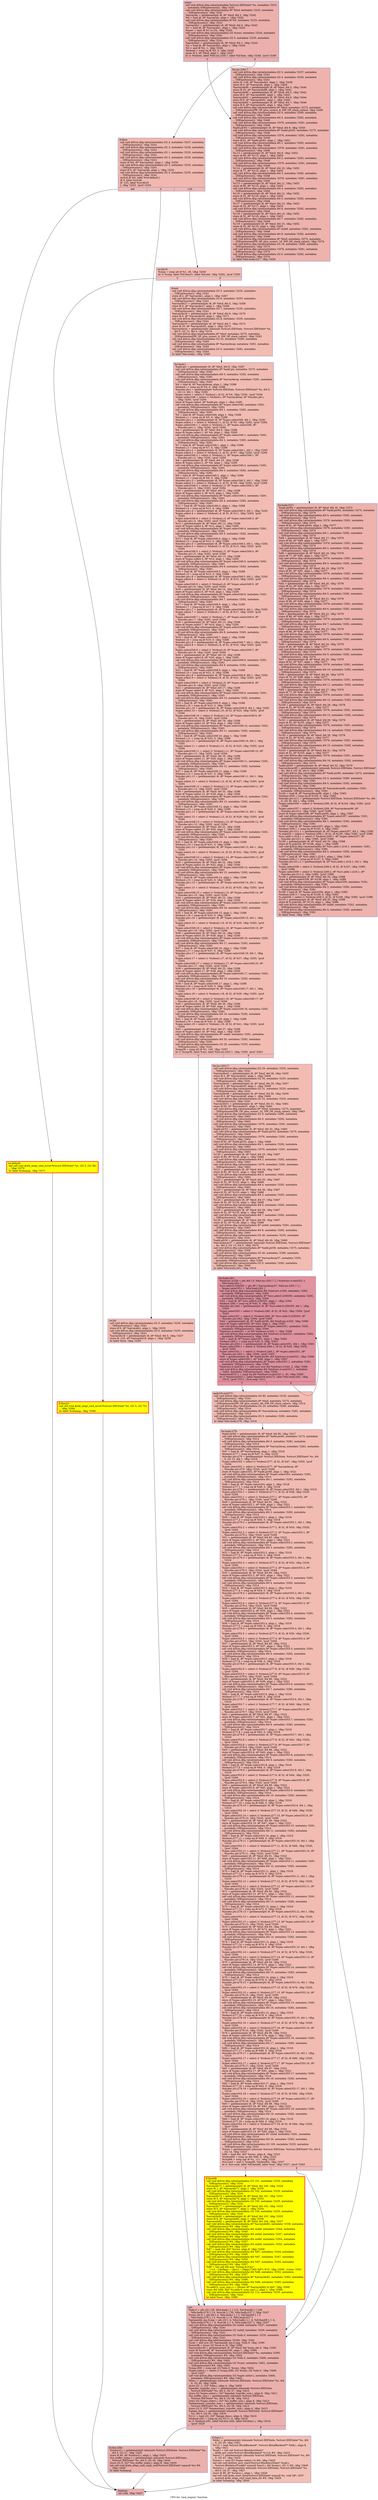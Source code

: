 digraph "CFG for 'cmd_inquiry' function" {
	label="CFG for 'cmd_inquiry' function";

	Node0x5591ecc6d670 [shape=record,color="#3d50c3ff", style=filled, fillcolor="#d24b4070",label="{entry:\l  call void @llvm.dbg.value(metadata %struct.IDEState* %s, metadata !3231,\l... metadata !DIExpression()), !dbg !3241\l  call void @llvm.dbg.value(metadata i8* %buf, metadata !3232, metadata\l... !DIExpression()), !dbg !3241\l  %arrayidx = getelementptr i8, i8* %buf, i64 2, !dbg !3242\l  %0 = load i8, i8* %arrayidx, align 1, !dbg !3242\l  call void @llvm.dbg.value(metadata i8 %0, metadata !3233, metadata\l... !DIExpression()), !dbg !3241\l  %arrayidx1 = getelementptr i8, i8* %buf, i64 4, !dbg !3243\l  %1 = load i8, i8* %arrayidx1, align 1, !dbg !3243\l  %conv = zext i8 %1 to i32, !dbg !3243\l  call void @llvm.dbg.value(metadata i32 %conv, metadata !3234, metadata\l... !DIExpression()), !dbg !3241\l  call void @llvm.dbg.value(metadata i32 0, metadata !3235, metadata\l... !DIExpression()), !dbg !3241\l  %arrayidx2 = getelementptr i8, i8* %buf, i64 1, !dbg !3244\l  %2 = load i8, i8* %arrayidx2, align 1, !dbg !3244\l  %3 = and i8 %2, 1, !dbg !3246\l  %tobool = icmp eq i8 %3, 0, !dbg !3246\l  store i8 5, i8* %buf, align 1, !dbg !3247\l  br i1 %tobool, label %for.inc.i254.7, label %if.then, !dbg !3248, !prof !3249\l|{<s0>T|<s1>F}}"];
	Node0x5591ecc6d670:s0 -> Node0x5591ece47130;
	Node0x5591ecc6d670:s1 -> Node0x5591ecc704a0;
	Node0x5591ecc704a0 [shape=record,color="#3d50c3ff", style=filled, fillcolor="#dc5d4a70",label="{if.then:                                          \l  call void @llvm.dbg.value(metadata i32 4, metadata !3237, metadata\l... !DIExpression()), !dbg !3241\l  call void @llvm.dbg.value(metadata i32 3, metadata !3236, metadata\l... !DIExpression()), !dbg !3241\l  call void @llvm.dbg.value(metadata i32 1, metadata !3235, metadata\l... !DIExpression()), !dbg !3241\l  call void @llvm.dbg.value(metadata i32 2, metadata !3235, metadata\l... !DIExpression()), !dbg !3241\l  store i8 %0, i8* %arrayidx2, align 1, !dbg !3250\l  call void @llvm.dbg.value(metadata i32 3, metadata !3235, metadata\l... !DIExpression()), !dbg !3241\l  store i8 0, i8* %arrayidx, align 1, !dbg !3252\l  call void @llvm.dbg.value(metadata i32 4, metadata !3235, metadata\l... !DIExpression()), !dbg !3241\l  switch i8 %0, label %sw.default [\l    i8 0, label %sw.bb\l    i8 -125, label %sw.bb19\l  ], !dbg !3253, !prof !3254\l|{<s0>def|<s1>0|<s2>-125}}"];
	Node0x5591ecc704a0:s0 -> Node0x5591ecc72290;
	Node0x5591ecc704a0:s1 -> Node0x5591ecc726a0;
	Node0x5591ecc704a0:s2 -> Node0x5591ecc73230;
	Node0x5591ecc726a0 [shape=record,color="#3d50c3ff", style=filled, fillcolor="#e1675170",label="{sw.bb:                                            \l  call void @llvm.dbg.value(metadata i32 5, metadata !3235, metadata\l... !DIExpression()), !dbg !3241\l  store i8 0, i8* %arrayidx1, align 1, !dbg !3255\l  call void @llvm.dbg.value(metadata i32 6, metadata !3235, metadata\l... !DIExpression()), !dbg !3241\l  %arrayidx18 = getelementptr i8, i8* %buf, i64 5, !dbg !3257\l  store i8 -125, i8* %arrayidx18, align 1, !dbg !3258\l  br label %out, !dbg !3259\l}"];
	Node0x5591ecc726a0 -> Node0x5591ecc773b0;
	Node0x5591ecc73230 [shape=record,color="#3d50c3ff", style=filled, fillcolor="#e1675170",label="{sw.bb19:                                          \l  %cmp = icmp ult i8 %1, 28, !dbg !3260\l  br i1 %cmp, label %if.then21, label %if.end, !dbg !3262, !prof !3263\l|{<s0>T|<s1>F}}"];
	Node0x5591ecc73230:s0 -> Node0x5591ecc73340;
	Node0x5591ecc73230:s1 -> Node0x5591ecc733b0;
	Node0x5591ecc73340 [shape=record,penwidth=3.0, style="filled", color="red", fillcolor="yellow",label="{if.then21:                                        \l  tail call void @ide_atapi_cmd_error(%struct.IDEState* %s, i32 5, i32 75),\l... !dbg !3264\l  br label %cleanup, !dbg !3266\l}"];
	Node0x5591ecc73340 -> Node0x5591ecc73cd0;
	Node0x5591ecc733b0 [shape=record,color="#3d50c3ff", style=filled, fillcolor="#e1675170",label="{if.end:                                           \l  call void @llvm.dbg.value(metadata i32 5, metadata !3235, metadata\l... !DIExpression()), !dbg !3241\l  store i8 2, i8* %arrayidx1, align 1, !dbg !3267\l  call void @llvm.dbg.value(metadata i32 6, metadata !3235, metadata\l... !DIExpression()), !dbg !3241\l  %arrayidx27 = getelementptr i8, i8* %buf, i64 5, !dbg !3268\l  store i8 0, i8* %arrayidx27, align 1, !dbg !3269\l  call void @llvm.dbg.value(metadata i32 7, metadata !3235, metadata\l... !DIExpression()), !dbg !3241\l  %arrayidx30 = getelementptr i8, i8* %buf, i64 6, !dbg !3270\l  store i8 0, i8* %arrayidx30, align 1, !dbg !3271\l  call void @llvm.dbg.value(metadata i32 8, metadata !3235, metadata\l... !DIExpression()), !dbg !3241\l  %arrayidx33 = getelementptr i8, i8* %buf, i64 7, !dbg !3272\l  store i8 20, i8* %arrayidx33, align 1, !dbg !3273\l  %arraydecay = getelementptr inbounds %struct.IDEState, %struct.IDEState* %s,\l... i64 0, i32 12, i64 0, !dbg !3274\l  call void @llvm.dbg.value(metadata i8* %buf, metadata !3275, metadata\l... !DIExpression(DW_OP_plus_uconst, 8, DW_OP_stack_value)), !dbg !3283\l  call void @llvm.dbg.value(metadata i32 20, metadata !3280, metadata\l... !DIExpression()), !dbg !3283\l  call void @llvm.dbg.value(metadata i8* %arraydecay, metadata !3281, metadata\l... !DIExpression()), !dbg !3283\l  call void @llvm.dbg.value(metadata i32 0, metadata !3282, metadata\l... !DIExpression()), !dbg !3283\l  br label %for.body.i, !dbg !3285\l}"];
	Node0x5591ecc733b0 -> Node0x5591ecc1e820;
	Node0x5591ecc1e820 [shape=record,color="#3d50c3ff", style=filled, fillcolor="#e1675170",label="{for.body.i:                                       \l  %add.ptr = getelementptr i8, i8* %buf, i64 8, !dbg !3287\l  call void @llvm.dbg.value(metadata i8* %add.ptr, metadata !3275, metadata\l... !DIExpression()), !dbg !3283\l  call void @llvm.dbg.value(metadata i64 0, metadata !3282, metadata\l... !DIExpression()), !dbg !3283\l  call void @llvm.dbg.value(metadata i8* %arraydecay, metadata !3281, metadata\l... !DIExpression()), !dbg !3283\l  %4 = load i8, i8* %arraydecay, align 1, !dbg !3288\l  %tobool.i = icmp eq i8 %4, 0, !dbg !3288\l  %incdec.ptr.i = getelementptr %struct.IDEState, %struct.IDEState* %s, i64 0,\l... i32 12, i64 1, !dbg !3292\l  %spec.select = select i1 %tobool.i, i8 32, i8 %4, !dbg !3293, !prof !3294\l  %spec.select349 = select i1 %tobool.i, i8* %arraydecay, i8* %incdec.ptr.i,\l... !dbg !3293, !prof !3294\l  store i8 %spec.select, i8* %add.ptr, align 1, !dbg !3295\l  call void @llvm.dbg.value(metadata i8* %spec.select349, metadata !3281,\l... metadata !DIExpression()), !dbg !3283\l  call void @llvm.dbg.value(metadata i64 1, metadata !3282, metadata\l... !DIExpression()), !dbg !3283\l  %5 = load i8, i8* %spec.select349, align 1, !dbg !3288\l  %tobool.i.1 = icmp eq i8 %5, 0, !dbg !3288\l  %incdec.ptr.i.1 = getelementptr i8, i8* %spec.select349, i64 1, !dbg !3292\l  %spec.select.1 = select i1 %tobool.i.1, i8 32, i8 %5, !dbg !3293, !prof !3294\l  %spec.select349.1 = select i1 %tobool.i.1, i8* %spec.select349, i8*\l... %incdec.ptr.i.1, !dbg !3293, !prof !3294\l  %6 = getelementptr i8, i8* %buf, i64 9, !dbg !3296\l  store i8 %spec.select.1, i8* %6, align 1, !dbg !3295\l  call void @llvm.dbg.value(metadata i8* %spec.select349.1, metadata !3281,\l... metadata !DIExpression()), !dbg !3283\l  call void @llvm.dbg.value(metadata i64 2, metadata !3282, metadata\l... !DIExpression()), !dbg !3283\l  %7 = load i8, i8* %spec.select349.1, align 1, !dbg !3288\l  %tobool.i.2 = icmp eq i8 %7, 0, !dbg !3288\l  %incdec.ptr.i.2 = getelementptr i8, i8* %spec.select349.1, i64 1, !dbg !3292\l  %spec.select.2 = select i1 %tobool.i.2, i8 32, i8 %7, !dbg !3293, !prof !3294\l  %spec.select349.2 = select i1 %tobool.i.2, i8* %spec.select349.1, i8*\l... %incdec.ptr.i.2, !dbg !3293, !prof !3294\l  %8 = getelementptr i8, i8* %buf, i64 10, !dbg !3296\l  store i8 %spec.select.2, i8* %8, align 1, !dbg !3295\l  call void @llvm.dbg.value(metadata i8* %spec.select349.2, metadata !3281,\l... metadata !DIExpression()), !dbg !3283\l  call void @llvm.dbg.value(metadata i64 3, metadata !3282, metadata\l... !DIExpression()), !dbg !3283\l  %9 = load i8, i8* %spec.select349.2, align 1, !dbg !3288\l  %tobool.i.3 = icmp eq i8 %9, 0, !dbg !3288\l  %incdec.ptr.i.3 = getelementptr i8, i8* %spec.select349.2, i64 1, !dbg !3292\l  %spec.select.3 = select i1 %tobool.i.3, i8 32, i8 %9, !dbg !3293, !prof !3294\l  %spec.select349.3 = select i1 %tobool.i.3, i8* %spec.select349.2, i8*\l... %incdec.ptr.i.3, !dbg !3293, !prof !3294\l  %10 = getelementptr i8, i8* %buf, i64 11, !dbg !3296\l  store i8 %spec.select.3, i8* %10, align 1, !dbg !3295\l  call void @llvm.dbg.value(metadata i8* %spec.select349.3, metadata !3281,\l... metadata !DIExpression()), !dbg !3283\l  call void @llvm.dbg.value(metadata i64 4, metadata !3282, metadata\l... !DIExpression()), !dbg !3283\l  %11 = load i8, i8* %spec.select349.3, align 1, !dbg !3288\l  %tobool.i.4 = icmp eq i8 %11, 0, !dbg !3288\l  %incdec.ptr.i.4 = getelementptr i8, i8* %spec.select349.3, i64 1, !dbg !3292\l  %spec.select.4 = select i1 %tobool.i.4, i8 32, i8 %11, !dbg !3293, !prof\l... !3294\l  %spec.select349.4 = select i1 %tobool.i.4, i8* %spec.select349.3, i8*\l... %incdec.ptr.i.4, !dbg !3293, !prof !3294\l  %12 = getelementptr i8, i8* %buf, i64 12, !dbg !3296\l  store i8 %spec.select.4, i8* %12, align 1, !dbg !3295\l  call void @llvm.dbg.value(metadata i8* %spec.select349.4, metadata !3281,\l... metadata !DIExpression()), !dbg !3283\l  call void @llvm.dbg.value(metadata i64 5, metadata !3282, metadata\l... !DIExpression()), !dbg !3283\l  %13 = load i8, i8* %spec.select349.4, align 1, !dbg !3288\l  %tobool.i.5 = icmp eq i8 %13, 0, !dbg !3288\l  %incdec.ptr.i.5 = getelementptr i8, i8* %spec.select349.4, i64 1, !dbg !3292\l  %spec.select.5 = select i1 %tobool.i.5, i8 32, i8 %13, !dbg !3293, !prof\l... !3294\l  %spec.select349.5 = select i1 %tobool.i.5, i8* %spec.select349.4, i8*\l... %incdec.ptr.i.5, !dbg !3293, !prof !3294\l  %14 = getelementptr i8, i8* %buf, i64 13, !dbg !3296\l  store i8 %spec.select.5, i8* %14, align 1, !dbg !3295\l  call void @llvm.dbg.value(metadata i8* %spec.select349.5, metadata !3281,\l... metadata !DIExpression()), !dbg !3283\l  call void @llvm.dbg.value(metadata i64 6, metadata !3282, metadata\l... !DIExpression()), !dbg !3283\l  %15 = load i8, i8* %spec.select349.5, align 1, !dbg !3288\l  %tobool.i.6 = icmp eq i8 %15, 0, !dbg !3288\l  %incdec.ptr.i.6 = getelementptr i8, i8* %spec.select349.5, i64 1, !dbg !3292\l  %spec.select.6 = select i1 %tobool.i.6, i8 32, i8 %15, !dbg !3293, !prof\l... !3294\l  %spec.select349.6 = select i1 %tobool.i.6, i8* %spec.select349.5, i8*\l... %incdec.ptr.i.6, !dbg !3293, !prof !3294\l  %16 = getelementptr i8, i8* %buf, i64 14, !dbg !3296\l  store i8 %spec.select.6, i8* %16, align 1, !dbg !3295\l  call void @llvm.dbg.value(metadata i8* %spec.select349.6, metadata !3281,\l... metadata !DIExpression()), !dbg !3283\l  call void @llvm.dbg.value(metadata i64 7, metadata !3282, metadata\l... !DIExpression()), !dbg !3283\l  %17 = load i8, i8* %spec.select349.6, align 1, !dbg !3288\l  %tobool.i.7 = icmp eq i8 %17, 0, !dbg !3288\l  %incdec.ptr.i.7 = getelementptr i8, i8* %spec.select349.6, i64 1, !dbg !3292\l  %spec.select.7 = select i1 %tobool.i.7, i8 32, i8 %17, !dbg !3293, !prof\l... !3294\l  %spec.select349.7 = select i1 %tobool.i.7, i8* %spec.select349.6, i8*\l... %incdec.ptr.i.7, !dbg !3293, !prof !3294\l  %18 = getelementptr i8, i8* %buf, i64 15, !dbg !3296\l  store i8 %spec.select.7, i8* %18, align 1, !dbg !3295\l  call void @llvm.dbg.value(metadata i8* %spec.select349.7, metadata !3281,\l... metadata !DIExpression()), !dbg !3283\l  call void @llvm.dbg.value(metadata i64 8, metadata !3282, metadata\l... !DIExpression()), !dbg !3283\l  %19 = load i8, i8* %spec.select349.7, align 1, !dbg !3288\l  %tobool.i.8 = icmp eq i8 %19, 0, !dbg !3288\l  %incdec.ptr.i.8 = getelementptr i8, i8* %spec.select349.7, i64 1, !dbg !3292\l  %spec.select.8 = select i1 %tobool.i.8, i8 32, i8 %19, !dbg !3293, !prof\l... !3294\l  %spec.select349.8 = select i1 %tobool.i.8, i8* %spec.select349.7, i8*\l... %incdec.ptr.i.8, !dbg !3293, !prof !3294\l  %20 = getelementptr i8, i8* %buf, i64 16, !dbg !3296\l  store i8 %spec.select.8, i8* %20, align 1, !dbg !3295\l  call void @llvm.dbg.value(metadata i8* %spec.select349.8, metadata !3281,\l... metadata !DIExpression()), !dbg !3283\l  call void @llvm.dbg.value(metadata i64 9, metadata !3282, metadata\l... !DIExpression()), !dbg !3283\l  %21 = load i8, i8* %spec.select349.8, align 1, !dbg !3288\l  %tobool.i.9 = icmp eq i8 %21, 0, !dbg !3288\l  %incdec.ptr.i.9 = getelementptr i8, i8* %spec.select349.8, i64 1, !dbg !3292\l  %spec.select.9 = select i1 %tobool.i.9, i8 32, i8 %21, !dbg !3293, !prof\l... !3294\l  %spec.select349.9 = select i1 %tobool.i.9, i8* %spec.select349.8, i8*\l... %incdec.ptr.i.9, !dbg !3293, !prof !3294\l  %22 = getelementptr i8, i8* %buf, i64 17, !dbg !3296\l  store i8 %spec.select.9, i8* %22, align 1, !dbg !3295\l  call void @llvm.dbg.value(metadata i8* %spec.select349.9, metadata !3281,\l... metadata !DIExpression()), !dbg !3283\l  call void @llvm.dbg.value(metadata i64 10, metadata !3282, metadata\l... !DIExpression()), !dbg !3283\l  %23 = load i8, i8* %spec.select349.9, align 1, !dbg !3288\l  %tobool.i.10 = icmp eq i8 %23, 0, !dbg !3288\l  %incdec.ptr.i.10 = getelementptr i8, i8* %spec.select349.9, i64 1, !dbg !3292\l  %spec.select.10 = select i1 %tobool.i.10, i8 32, i8 %23, !dbg !3293, !prof\l... !3294\l  %spec.select349.10 = select i1 %tobool.i.10, i8* %spec.select349.9, i8*\l... %incdec.ptr.i.10, !dbg !3293, !prof !3294\l  %24 = getelementptr i8, i8* %buf, i64 18, !dbg !3296\l  store i8 %spec.select.10, i8* %24, align 1, !dbg !3295\l  call void @llvm.dbg.value(metadata i8* %spec.select349.10, metadata !3281,\l... metadata !DIExpression()), !dbg !3283\l  call void @llvm.dbg.value(metadata i64 11, metadata !3282, metadata\l... !DIExpression()), !dbg !3283\l  %25 = load i8, i8* %spec.select349.10, align 1, !dbg !3288\l  %tobool.i.11 = icmp eq i8 %25, 0, !dbg !3288\l  %incdec.ptr.i.11 = getelementptr i8, i8* %spec.select349.10, i64 1, !dbg\l... !3292\l  %spec.select.11 = select i1 %tobool.i.11, i8 32, i8 %25, !dbg !3293, !prof\l... !3294\l  %spec.select349.11 = select i1 %tobool.i.11, i8* %spec.select349.10, i8*\l... %incdec.ptr.i.11, !dbg !3293, !prof !3294\l  %26 = getelementptr i8, i8* %buf, i64 19, !dbg !3296\l  store i8 %spec.select.11, i8* %26, align 1, !dbg !3295\l  call void @llvm.dbg.value(metadata i8* %spec.select349.11, metadata !3281,\l... metadata !DIExpression()), !dbg !3283\l  call void @llvm.dbg.value(metadata i64 12, metadata !3282, metadata\l... !DIExpression()), !dbg !3283\l  %27 = load i8, i8* %spec.select349.11, align 1, !dbg !3288\l  %tobool.i.12 = icmp eq i8 %27, 0, !dbg !3288\l  %incdec.ptr.i.12 = getelementptr i8, i8* %spec.select349.11, i64 1, !dbg\l... !3292\l  %spec.select.12 = select i1 %tobool.i.12, i8 32, i8 %27, !dbg !3293, !prof\l... !3294\l  %spec.select349.12 = select i1 %tobool.i.12, i8* %spec.select349.11, i8*\l... %incdec.ptr.i.12, !dbg !3293, !prof !3294\l  %28 = getelementptr i8, i8* %buf, i64 20, !dbg !3296\l  store i8 %spec.select.12, i8* %28, align 1, !dbg !3295\l  call void @llvm.dbg.value(metadata i8* %spec.select349.12, metadata !3281,\l... metadata !DIExpression()), !dbg !3283\l  call void @llvm.dbg.value(metadata i64 13, metadata !3282, metadata\l... !DIExpression()), !dbg !3283\l  %29 = load i8, i8* %spec.select349.12, align 1, !dbg !3288\l  %tobool.i.13 = icmp eq i8 %29, 0, !dbg !3288\l  %incdec.ptr.i.13 = getelementptr i8, i8* %spec.select349.12, i64 1, !dbg\l... !3292\l  %spec.select.13 = select i1 %tobool.i.13, i8 32, i8 %29, !dbg !3293, !prof\l... !3294\l  %spec.select349.13 = select i1 %tobool.i.13, i8* %spec.select349.12, i8*\l... %incdec.ptr.i.13, !dbg !3293, !prof !3294\l  %30 = getelementptr i8, i8* %buf, i64 21, !dbg !3296\l  store i8 %spec.select.13, i8* %30, align 1, !dbg !3295\l  call void @llvm.dbg.value(metadata i8* %spec.select349.13, metadata !3281,\l... metadata !DIExpression()), !dbg !3283\l  call void @llvm.dbg.value(metadata i64 14, metadata !3282, metadata\l... !DIExpression()), !dbg !3283\l  %31 = load i8, i8* %spec.select349.13, align 1, !dbg !3288\l  %tobool.i.14 = icmp eq i8 %31, 0, !dbg !3288\l  %incdec.ptr.i.14 = getelementptr i8, i8* %spec.select349.13, i64 1, !dbg\l... !3292\l  %spec.select.14 = select i1 %tobool.i.14, i8 32, i8 %31, !dbg !3293, !prof\l... !3294\l  %spec.select349.14 = select i1 %tobool.i.14, i8* %spec.select349.13, i8*\l... %incdec.ptr.i.14, !dbg !3293, !prof !3294\l  %32 = getelementptr i8, i8* %buf, i64 22, !dbg !3296\l  store i8 %spec.select.14, i8* %32, align 1, !dbg !3295\l  call void @llvm.dbg.value(metadata i8* %spec.select349.14, metadata !3281,\l... metadata !DIExpression()), !dbg !3283\l  call void @llvm.dbg.value(metadata i64 15, metadata !3282, metadata\l... !DIExpression()), !dbg !3283\l  %33 = load i8, i8* %spec.select349.14, align 1, !dbg !3288\l  %tobool.i.15 = icmp eq i8 %33, 0, !dbg !3288\l  %incdec.ptr.i.15 = getelementptr i8, i8* %spec.select349.14, i64 1, !dbg\l... !3292\l  %spec.select.15 = select i1 %tobool.i.15, i8 32, i8 %33, !dbg !3293, !prof\l... !3294\l  %spec.select349.15 = select i1 %tobool.i.15, i8* %spec.select349.14, i8*\l... %incdec.ptr.i.15, !dbg !3293, !prof !3294\l  %34 = getelementptr i8, i8* %buf, i64 23, !dbg !3296\l  store i8 %spec.select.15, i8* %34, align 1, !dbg !3295\l  call void @llvm.dbg.value(metadata i8* %spec.select349.15, metadata !3281,\l... metadata !DIExpression()), !dbg !3283\l  call void @llvm.dbg.value(metadata i64 16, metadata !3282, metadata\l... !DIExpression()), !dbg !3283\l  %35 = load i8, i8* %spec.select349.15, align 1, !dbg !3288\l  %tobool.i.16 = icmp eq i8 %35, 0, !dbg !3288\l  %incdec.ptr.i.16 = getelementptr i8, i8* %spec.select349.15, i64 1, !dbg\l... !3292\l  %spec.select.16 = select i1 %tobool.i.16, i8 32, i8 %35, !dbg !3293, !prof\l... !3294\l  %spec.select349.16 = select i1 %tobool.i.16, i8* %spec.select349.15, i8*\l... %incdec.ptr.i.16, !dbg !3293, !prof !3294\l  %36 = getelementptr i8, i8* %buf, i64 24, !dbg !3296\l  store i8 %spec.select.16, i8* %36, align 1, !dbg !3295\l  call void @llvm.dbg.value(metadata i8* %spec.select349.16, metadata !3281,\l... metadata !DIExpression()), !dbg !3283\l  call void @llvm.dbg.value(metadata i64 17, metadata !3282, metadata\l... !DIExpression()), !dbg !3283\l  %37 = load i8, i8* %spec.select349.16, align 1, !dbg !3288\l  %tobool.i.17 = icmp eq i8 %37, 0, !dbg !3288\l  %incdec.ptr.i.17 = getelementptr i8, i8* %spec.select349.16, i64 1, !dbg\l... !3292\l  %spec.select.17 = select i1 %tobool.i.17, i8 32, i8 %37, !dbg !3293, !prof\l... !3294\l  %spec.select349.17 = select i1 %tobool.i.17, i8* %spec.select349.16, i8*\l... %incdec.ptr.i.17, !dbg !3293, !prof !3294\l  %38 = getelementptr i8, i8* %buf, i64 25, !dbg !3296\l  store i8 %spec.select.17, i8* %38, align 1, !dbg !3295\l  call void @llvm.dbg.value(metadata i8* %spec.select349.17, metadata !3281,\l... metadata !DIExpression()), !dbg !3283\l  call void @llvm.dbg.value(metadata i64 18, metadata !3282, metadata\l... !DIExpression()), !dbg !3283\l  %39 = load i8, i8* %spec.select349.17, align 1, !dbg !3288\l  %tobool.i.18 = icmp eq i8 %39, 0, !dbg !3288\l  %incdec.ptr.i.18 = getelementptr i8, i8* %spec.select349.17, i64 1, !dbg\l... !3292\l  %spec.select.18 = select i1 %tobool.i.18, i8 32, i8 %39, !dbg !3293, !prof\l... !3294\l  %spec.select349.18 = select i1 %tobool.i.18, i8* %spec.select349.17, i8*\l... %incdec.ptr.i.18, !dbg !3293, !prof !3294\l  %40 = getelementptr i8, i8* %buf, i64 26, !dbg !3296\l  store i8 %spec.select.18, i8* %40, align 1, !dbg !3295\l  call void @llvm.dbg.value(metadata i8* %spec.select349.18, metadata !3281,\l... metadata !DIExpression()), !dbg !3283\l  call void @llvm.dbg.value(metadata i64 19, metadata !3282, metadata\l... !DIExpression()), !dbg !3283\l  %41 = load i8, i8* %spec.select349.18, align 1, !dbg !3288\l  %tobool.i.19 = icmp eq i8 %41, 0, !dbg !3288\l  %spec.select.19 = select i1 %tobool.i.19, i8 32, i8 %41, !dbg !3293, !prof\l... !3294\l  %42 = getelementptr i8, i8* %buf, i64 27, !dbg !3296\l  store i8 %spec.select.19, i8* %42, align 1, !dbg !3295\l  call void @llvm.dbg.value(metadata i8* undef, metadata !3281, metadata\l... !DIExpression()), !dbg !3283\l  call void @llvm.dbg.value(metadata i64 20, metadata !3282, metadata\l... !DIExpression()), !dbg !3283\l  call void @llvm.dbg.value(metadata i32 28, metadata !3235, metadata\l... !DIExpression()), !dbg !3241\l  %cmp36 = icmp ult i8 %1, 100, !dbg !3297\l  br i1 %cmp36, label %out, label %for.inc.i203.7, !dbg !3299, !prof !3263\l|{<s0>T|<s1>F}}"];
	Node0x5591ecc1e820:s0 -> Node0x5591ecc773b0;
	Node0x5591ecc1e820:s1 -> Node0x5591ece99700;
	Node0x5591ecbfba40 [shape=record,color="#b70d28ff", style=filled, fillcolor="#b70d2870",label="{for.body.i261:                                    \l  %indvars.iv320 = phi i64 [ 0, %for.inc.i203.7 ], [ %indvars.iv.next321.1,\l... %for.body.i261 ]\l  %src.addr.0.i256305 = phi i8* [ %arraydecay57, %for.inc.i203.7 ], [\l... %spec.select351.1, %for.body.i261 ]\l  call void @llvm.dbg.value(metadata i64 %indvars.iv320, metadata !3282,\l... metadata !DIExpression()), !dbg !3300\l  call void @llvm.dbg.value(metadata i8* %src.addr.0.i256305, metadata !3281,\l... metadata !DIExpression()), !dbg !3300\l  %43 = load i8, i8* %src.addr.0.i256305, align 1, !dbg !3302\l  %tobool.i260 = icmp eq i8 %43, 0, !dbg !3302\l  %incdec.ptr.i262 = getelementptr i8, i8* %src.addr.0.i256305, i64 1, !dbg\l... !3303\l  %spec.select350 = select i1 %tobool.i260, i8 32, i8 %43, !dbg !3304, !prof\l... !3305\l  %spec.select351 = select i1 %tobool.i260, i8* %src.addr.0.i256305, i8*\l... %incdec.ptr.i262, !dbg !3304, !prof !3305\l  %44 = getelementptr i8, i8* %add.ptr56, i64 %indvars.iv320, !dbg !3306\l  store i8 %spec.select350, i8* %44, align 1, !dbg !3307\l  call void @llvm.dbg.value(metadata i8* %spec.select351, metadata !3281,\l... metadata !DIExpression()), !dbg !3300\l  %indvars.iv.next321 = or i64 %indvars.iv320, 1, !dbg !3308\l  call void @llvm.dbg.value(metadata i64 %indvars.iv.next321, metadata !3282,\l... metadata !DIExpression()), !dbg !3300\l  %45 = load i8, i8* %spec.select351, align 1, !dbg !3302\l  %tobool.i260.1 = icmp eq i8 %45, 0, !dbg !3302\l  %incdec.ptr.i262.1 = getelementptr i8, i8* %spec.select351, i64 1, !dbg !3303\l  %spec.select350.1 = select i1 %tobool.i260.1, i8 32, i8 %45, !dbg !3304,\l... !prof !3305\l  %spec.select351.1 = select i1 %tobool.i260.1, i8* %spec.select351, i8*\l... %incdec.ptr.i262.1, !dbg !3304, !prof !3305\l  %46 = getelementptr i8, i8* %add.ptr56, i64 %indvars.iv.next321, !dbg !3306\l  store i8 %spec.select350.1, i8* %46, align 1, !dbg !3307\l  call void @llvm.dbg.value(metadata i8* %spec.select351.1, metadata !3281,\l... metadata !DIExpression()), !dbg !3300\l  %indvars.iv.next321.1 = add nuw nsw i64 %indvars.iv320, 2, !dbg !3308\l  call void @llvm.dbg.value(metadata i64 %indvars.iv.next321.1, metadata\l... !3282, metadata !DIExpression()), !dbg !3300\l  %exitcond322.1 = icmp eq i64 %indvars.iv.next321.1, 40, !dbg !3309\l  br i1 %exitcond322.1, label %padstr8.exit272, label %for.body.i261, !dbg\l... !3310, !prof !3311, !llvm.loop !3312\l|{<s0>T|<s1>F}}"];
	Node0x5591ecbfba40:s0 -> Node0x5591ecc5db30;
	Node0x5591ecbfba40:s1 -> Node0x5591ecbfba40;
	Node0x5591ecc5db30 [shape=record,color="#3d50c3ff", style=filled, fillcolor="#e1675170",label="{padstr8.exit272:                                  \l  call void @llvm.dbg.value(metadata i32 80, metadata !3235, metadata\l... !DIExpression()), !dbg !3241\l  call void @llvm.dbg.value(metadata i8* %buf, metadata !3275, metadata\l... !DIExpression(DW_OP_plus_uconst, 80, DW_OP_stack_value)), !dbg !3314\l  call void @llvm.dbg.value(metadata i32 20, metadata !3280, metadata\l... !DIExpression()), !dbg !3314\l  call void @llvm.dbg.value(metadata i8* %arraydecay, metadata !3281, metadata\l... !DIExpression()), !dbg !3314\l  call void @llvm.dbg.value(metadata i32 0, metadata !3282, metadata\l... !DIExpression()), !dbg !3314\l  br label %for.body.i278, !dbg !3316\l}"];
	Node0x5591ecc5db30 -> Node0x5591ecc04ed0;
	Node0x5591ecc04ed0 [shape=record,color="#3d50c3ff", style=filled, fillcolor="#e1675170",label="{for.body.i278:                                    \l  %add.ptr60 = getelementptr i8, i8* %buf, i64 80, !dbg !3317\l  call void @llvm.dbg.value(metadata i8* %add.ptr60, metadata !3275, metadata\l... !DIExpression()), !dbg !3314\l  call void @llvm.dbg.value(metadata i64 0, metadata !3282, metadata\l... !DIExpression()), !dbg !3314\l  call void @llvm.dbg.value(metadata i8* %arraydecay, metadata !3281, metadata\l... !DIExpression()), !dbg !3314\l  %47 = load i8, i8* %arraydecay, align 1, !dbg !3318\l  %tobool.i277 = icmp eq i8 %47, 0, !dbg !3318\l  %incdec.ptr.i279 = getelementptr %struct.IDEState, %struct.IDEState* %s, i64\l... 0, i32 12, i64 1, !dbg !3319\l  %spec.select352 = select i1 %tobool.i277, i8 32, i8 %47, !dbg !3320, !prof\l... !3294\l  %spec.select353 = select i1 %tobool.i277, i8* %arraydecay, i8*\l... %incdec.ptr.i279, !dbg !3320, !prof !3294\l  store i8 %spec.select352, i8* %add.ptr60, align 1, !dbg !3321\l  call void @llvm.dbg.value(metadata i8* %spec.select353, metadata !3281,\l... metadata !DIExpression()), !dbg !3314\l  call void @llvm.dbg.value(metadata i64 1, metadata !3282, metadata\l... !DIExpression()), !dbg !3314\l  %48 = load i8, i8* %spec.select353, align 1, !dbg !3318\l  %tobool.i277.1 = icmp eq i8 %48, 0, !dbg !3318\l  %incdec.ptr.i279.1 = getelementptr i8, i8* %spec.select353, i64 1, !dbg !3319\l  %spec.select352.1 = select i1 %tobool.i277.1, i8 32, i8 %48, !dbg !3320,\l... !prof !3294\l  %spec.select353.1 = select i1 %tobool.i277.1, i8* %spec.select353, i8*\l... %incdec.ptr.i279.1, !dbg !3320, !prof !3294\l  %49 = getelementptr i8, i8* %buf, i64 81, !dbg !3322\l  store i8 %spec.select352.1, i8* %49, align 1, !dbg !3321\l  call void @llvm.dbg.value(metadata i8* %spec.select353.1, metadata !3281,\l... metadata !DIExpression()), !dbg !3314\l  call void @llvm.dbg.value(metadata i64 2, metadata !3282, metadata\l... !DIExpression()), !dbg !3314\l  %50 = load i8, i8* %spec.select353.1, align 1, !dbg !3318\l  %tobool.i277.2 = icmp eq i8 %50, 0, !dbg !3318\l  %incdec.ptr.i279.2 = getelementptr i8, i8* %spec.select353.1, i64 1, !dbg\l... !3319\l  %spec.select352.2 = select i1 %tobool.i277.2, i8 32, i8 %50, !dbg !3320,\l... !prof !3294\l  %spec.select353.2 = select i1 %tobool.i277.2, i8* %spec.select353.1, i8*\l... %incdec.ptr.i279.2, !dbg !3320, !prof !3294\l  %51 = getelementptr i8, i8* %buf, i64 82, !dbg !3322\l  store i8 %spec.select352.2, i8* %51, align 1, !dbg !3321\l  call void @llvm.dbg.value(metadata i8* %spec.select353.2, metadata !3281,\l... metadata !DIExpression()), !dbg !3314\l  call void @llvm.dbg.value(metadata i64 3, metadata !3282, metadata\l... !DIExpression()), !dbg !3314\l  %52 = load i8, i8* %spec.select353.2, align 1, !dbg !3318\l  %tobool.i277.3 = icmp eq i8 %52, 0, !dbg !3318\l  %incdec.ptr.i279.3 = getelementptr i8, i8* %spec.select353.2, i64 1, !dbg\l... !3319\l  %spec.select352.3 = select i1 %tobool.i277.3, i8 32, i8 %52, !dbg !3320,\l... !prof !3294\l  %spec.select353.3 = select i1 %tobool.i277.3, i8* %spec.select353.2, i8*\l... %incdec.ptr.i279.3, !dbg !3320, !prof !3294\l  %53 = getelementptr i8, i8* %buf, i64 83, !dbg !3322\l  store i8 %spec.select352.3, i8* %53, align 1, !dbg !3321\l  call void @llvm.dbg.value(metadata i8* %spec.select353.3, metadata !3281,\l... metadata !DIExpression()), !dbg !3314\l  call void @llvm.dbg.value(metadata i64 4, metadata !3282, metadata\l... !DIExpression()), !dbg !3314\l  %54 = load i8, i8* %spec.select353.3, align 1, !dbg !3318\l  %tobool.i277.4 = icmp eq i8 %54, 0, !dbg !3318\l  %incdec.ptr.i279.4 = getelementptr i8, i8* %spec.select353.3, i64 1, !dbg\l... !3319\l  %spec.select352.4 = select i1 %tobool.i277.4, i8 32, i8 %54, !dbg !3320,\l... !prof !3294\l  %spec.select353.4 = select i1 %tobool.i277.4, i8* %spec.select353.3, i8*\l... %incdec.ptr.i279.4, !dbg !3320, !prof !3294\l  %55 = getelementptr i8, i8* %buf, i64 84, !dbg !3322\l  store i8 %spec.select352.4, i8* %55, align 1, !dbg !3321\l  call void @llvm.dbg.value(metadata i8* %spec.select353.4, metadata !3281,\l... metadata !DIExpression()), !dbg !3314\l  call void @llvm.dbg.value(metadata i64 5, metadata !3282, metadata\l... !DIExpression()), !dbg !3314\l  %56 = load i8, i8* %spec.select353.4, align 1, !dbg !3318\l  %tobool.i277.5 = icmp eq i8 %56, 0, !dbg !3318\l  %incdec.ptr.i279.5 = getelementptr i8, i8* %spec.select353.4, i64 1, !dbg\l... !3319\l  %spec.select352.5 = select i1 %tobool.i277.5, i8 32, i8 %56, !dbg !3320,\l... !prof !3294\l  %spec.select353.5 = select i1 %tobool.i277.5, i8* %spec.select353.4, i8*\l... %incdec.ptr.i279.5, !dbg !3320, !prof !3294\l  %57 = getelementptr i8, i8* %buf, i64 85, !dbg !3322\l  store i8 %spec.select352.5, i8* %57, align 1, !dbg !3321\l  call void @llvm.dbg.value(metadata i8* %spec.select353.5, metadata !3281,\l... metadata !DIExpression()), !dbg !3314\l  call void @llvm.dbg.value(metadata i64 6, metadata !3282, metadata\l... !DIExpression()), !dbg !3314\l  %58 = load i8, i8* %spec.select353.5, align 1, !dbg !3318\l  %tobool.i277.6 = icmp eq i8 %58, 0, !dbg !3318\l  %incdec.ptr.i279.6 = getelementptr i8, i8* %spec.select353.5, i64 1, !dbg\l... !3319\l  %spec.select352.6 = select i1 %tobool.i277.6, i8 32, i8 %58, !dbg !3320,\l... !prof !3294\l  %spec.select353.6 = select i1 %tobool.i277.6, i8* %spec.select353.5, i8*\l... %incdec.ptr.i279.6, !dbg !3320, !prof !3294\l  %59 = getelementptr i8, i8* %buf, i64 86, !dbg !3322\l  store i8 %spec.select352.6, i8* %59, align 1, !dbg !3321\l  call void @llvm.dbg.value(metadata i8* %spec.select353.6, metadata !3281,\l... metadata !DIExpression()), !dbg !3314\l  call void @llvm.dbg.value(metadata i64 7, metadata !3282, metadata\l... !DIExpression()), !dbg !3314\l  %60 = load i8, i8* %spec.select353.6, align 1, !dbg !3318\l  %tobool.i277.7 = icmp eq i8 %60, 0, !dbg !3318\l  %incdec.ptr.i279.7 = getelementptr i8, i8* %spec.select353.6, i64 1, !dbg\l... !3319\l  %spec.select352.7 = select i1 %tobool.i277.7, i8 32, i8 %60, !dbg !3320,\l... !prof !3294\l  %spec.select353.7 = select i1 %tobool.i277.7, i8* %spec.select353.6, i8*\l... %incdec.ptr.i279.7, !dbg !3320, !prof !3294\l  %61 = getelementptr i8, i8* %buf, i64 87, !dbg !3322\l  store i8 %spec.select352.7, i8* %61, align 1, !dbg !3321\l  call void @llvm.dbg.value(metadata i8* %spec.select353.7, metadata !3281,\l... metadata !DIExpression()), !dbg !3314\l  call void @llvm.dbg.value(metadata i64 8, metadata !3282, metadata\l... !DIExpression()), !dbg !3314\l  %62 = load i8, i8* %spec.select353.7, align 1, !dbg !3318\l  %tobool.i277.8 = icmp eq i8 %62, 0, !dbg !3318\l  %incdec.ptr.i279.8 = getelementptr i8, i8* %spec.select353.7, i64 1, !dbg\l... !3319\l  %spec.select352.8 = select i1 %tobool.i277.8, i8 32, i8 %62, !dbg !3320,\l... !prof !3294\l  %spec.select353.8 = select i1 %tobool.i277.8, i8* %spec.select353.7, i8*\l... %incdec.ptr.i279.8, !dbg !3320, !prof !3294\l  %63 = getelementptr i8, i8* %buf, i64 88, !dbg !3322\l  store i8 %spec.select352.8, i8* %63, align 1, !dbg !3321\l  call void @llvm.dbg.value(metadata i8* %spec.select353.8, metadata !3281,\l... metadata !DIExpression()), !dbg !3314\l  call void @llvm.dbg.value(metadata i64 9, metadata !3282, metadata\l... !DIExpression()), !dbg !3314\l  %64 = load i8, i8* %spec.select353.8, align 1, !dbg !3318\l  %tobool.i277.9 = icmp eq i8 %64, 0, !dbg !3318\l  %incdec.ptr.i279.9 = getelementptr i8, i8* %spec.select353.8, i64 1, !dbg\l... !3319\l  %spec.select352.9 = select i1 %tobool.i277.9, i8 32, i8 %64, !dbg !3320,\l... !prof !3294\l  %spec.select353.9 = select i1 %tobool.i277.9, i8* %spec.select353.8, i8*\l... %incdec.ptr.i279.9, !dbg !3320, !prof !3294\l  %65 = getelementptr i8, i8* %buf, i64 89, !dbg !3322\l  store i8 %spec.select352.9, i8* %65, align 1, !dbg !3321\l  call void @llvm.dbg.value(metadata i8* %spec.select353.9, metadata !3281,\l... metadata !DIExpression()), !dbg !3314\l  call void @llvm.dbg.value(metadata i64 10, metadata !3282, metadata\l... !DIExpression()), !dbg !3314\l  %66 = load i8, i8* %spec.select353.9, align 1, !dbg !3318\l  %tobool.i277.10 = icmp eq i8 %66, 0, !dbg !3318\l  %incdec.ptr.i279.10 = getelementptr i8, i8* %spec.select353.9, i64 1, !dbg\l... !3319\l  %spec.select352.10 = select i1 %tobool.i277.10, i8 32, i8 %66, !dbg !3320,\l... !prof !3294\l  %spec.select353.10 = select i1 %tobool.i277.10, i8* %spec.select353.9, i8*\l... %incdec.ptr.i279.10, !dbg !3320, !prof !3294\l  %67 = getelementptr i8, i8* %buf, i64 90, !dbg !3322\l  store i8 %spec.select352.10, i8* %67, align 1, !dbg !3321\l  call void @llvm.dbg.value(metadata i8* %spec.select353.10, metadata !3281,\l... metadata !DIExpression()), !dbg !3314\l  call void @llvm.dbg.value(metadata i64 11, metadata !3282, metadata\l... !DIExpression()), !dbg !3314\l  %68 = load i8, i8* %spec.select353.10, align 1, !dbg !3318\l  %tobool.i277.11 = icmp eq i8 %68, 0, !dbg !3318\l  %incdec.ptr.i279.11 = getelementptr i8, i8* %spec.select353.10, i64 1, !dbg\l... !3319\l  %spec.select352.11 = select i1 %tobool.i277.11, i8 32, i8 %68, !dbg !3320,\l... !prof !3294\l  %spec.select353.11 = select i1 %tobool.i277.11, i8* %spec.select353.10, i8*\l... %incdec.ptr.i279.11, !dbg !3320, !prof !3294\l  %69 = getelementptr i8, i8* %buf, i64 91, !dbg !3322\l  store i8 %spec.select352.11, i8* %69, align 1, !dbg !3321\l  call void @llvm.dbg.value(metadata i8* %spec.select353.11, metadata !3281,\l... metadata !DIExpression()), !dbg !3314\l  call void @llvm.dbg.value(metadata i64 12, metadata !3282, metadata\l... !DIExpression()), !dbg !3314\l  %70 = load i8, i8* %spec.select353.11, align 1, !dbg !3318\l  %tobool.i277.12 = icmp eq i8 %70, 0, !dbg !3318\l  %incdec.ptr.i279.12 = getelementptr i8, i8* %spec.select353.11, i64 1, !dbg\l... !3319\l  %spec.select352.12 = select i1 %tobool.i277.12, i8 32, i8 %70, !dbg !3320,\l... !prof !3294\l  %spec.select353.12 = select i1 %tobool.i277.12, i8* %spec.select353.11, i8*\l... %incdec.ptr.i279.12, !dbg !3320, !prof !3294\l  %71 = getelementptr i8, i8* %buf, i64 92, !dbg !3322\l  store i8 %spec.select352.12, i8* %71, align 1, !dbg !3321\l  call void @llvm.dbg.value(metadata i8* %spec.select353.12, metadata !3281,\l... metadata !DIExpression()), !dbg !3314\l  call void @llvm.dbg.value(metadata i64 13, metadata !3282, metadata\l... !DIExpression()), !dbg !3314\l  %72 = load i8, i8* %spec.select353.12, align 1, !dbg !3318\l  %tobool.i277.13 = icmp eq i8 %72, 0, !dbg !3318\l  %incdec.ptr.i279.13 = getelementptr i8, i8* %spec.select353.12, i64 1, !dbg\l... !3319\l  %spec.select352.13 = select i1 %tobool.i277.13, i8 32, i8 %72, !dbg !3320,\l... !prof !3294\l  %spec.select353.13 = select i1 %tobool.i277.13, i8* %spec.select353.12, i8*\l... %incdec.ptr.i279.13, !dbg !3320, !prof !3294\l  %73 = getelementptr i8, i8* %buf, i64 93, !dbg !3322\l  store i8 %spec.select352.13, i8* %73, align 1, !dbg !3321\l  call void @llvm.dbg.value(metadata i8* %spec.select353.13, metadata !3281,\l... metadata !DIExpression()), !dbg !3314\l  call void @llvm.dbg.value(metadata i64 14, metadata !3282, metadata\l... !DIExpression()), !dbg !3314\l  %74 = load i8, i8* %spec.select353.13, align 1, !dbg !3318\l  %tobool.i277.14 = icmp eq i8 %74, 0, !dbg !3318\l  %incdec.ptr.i279.14 = getelementptr i8, i8* %spec.select353.13, i64 1, !dbg\l... !3319\l  %spec.select352.14 = select i1 %tobool.i277.14, i8 32, i8 %74, !dbg !3320,\l... !prof !3294\l  %spec.select353.14 = select i1 %tobool.i277.14, i8* %spec.select353.13, i8*\l... %incdec.ptr.i279.14, !dbg !3320, !prof !3294\l  %75 = getelementptr i8, i8* %buf, i64 94, !dbg !3322\l  store i8 %spec.select352.14, i8* %75, align 1, !dbg !3321\l  call void @llvm.dbg.value(metadata i8* %spec.select353.14, metadata !3281,\l... metadata !DIExpression()), !dbg !3314\l  call void @llvm.dbg.value(metadata i64 15, metadata !3282, metadata\l... !DIExpression()), !dbg !3314\l  %76 = load i8, i8* %spec.select353.14, align 1, !dbg !3318\l  %tobool.i277.15 = icmp eq i8 %76, 0, !dbg !3318\l  %incdec.ptr.i279.15 = getelementptr i8, i8* %spec.select353.14, i64 1, !dbg\l... !3319\l  %spec.select352.15 = select i1 %tobool.i277.15, i8 32, i8 %76, !dbg !3320,\l... !prof !3294\l  %spec.select353.15 = select i1 %tobool.i277.15, i8* %spec.select353.14, i8*\l... %incdec.ptr.i279.15, !dbg !3320, !prof !3294\l  %77 = getelementptr i8, i8* %buf, i64 95, !dbg !3322\l  store i8 %spec.select352.15, i8* %77, align 1, !dbg !3321\l  call void @llvm.dbg.value(metadata i8* %spec.select353.15, metadata !3281,\l... metadata !DIExpression()), !dbg !3314\l  call void @llvm.dbg.value(metadata i64 16, metadata !3282, metadata\l... !DIExpression()), !dbg !3314\l  %78 = load i8, i8* %spec.select353.15, align 1, !dbg !3318\l  %tobool.i277.16 = icmp eq i8 %78, 0, !dbg !3318\l  %incdec.ptr.i279.16 = getelementptr i8, i8* %spec.select353.15, i64 1, !dbg\l... !3319\l  %spec.select352.16 = select i1 %tobool.i277.16, i8 32, i8 %78, !dbg !3320,\l... !prof !3294\l  %spec.select353.16 = select i1 %tobool.i277.16, i8* %spec.select353.15, i8*\l... %incdec.ptr.i279.16, !dbg !3320, !prof !3294\l  %79 = getelementptr i8, i8* %buf, i64 96, !dbg !3322\l  store i8 %spec.select352.16, i8* %79, align 1, !dbg !3321\l  call void @llvm.dbg.value(metadata i8* %spec.select353.16, metadata !3281,\l... metadata !DIExpression()), !dbg !3314\l  call void @llvm.dbg.value(metadata i64 17, metadata !3282, metadata\l... !DIExpression()), !dbg !3314\l  %80 = load i8, i8* %spec.select353.16, align 1, !dbg !3318\l  %tobool.i277.17 = icmp eq i8 %80, 0, !dbg !3318\l  %incdec.ptr.i279.17 = getelementptr i8, i8* %spec.select353.16, i64 1, !dbg\l... !3319\l  %spec.select352.17 = select i1 %tobool.i277.17, i8 32, i8 %80, !dbg !3320,\l... !prof !3294\l  %spec.select353.17 = select i1 %tobool.i277.17, i8* %spec.select353.16, i8*\l... %incdec.ptr.i279.17, !dbg !3320, !prof !3294\l  %81 = getelementptr i8, i8* %buf, i64 97, !dbg !3322\l  store i8 %spec.select352.17, i8* %81, align 1, !dbg !3321\l  call void @llvm.dbg.value(metadata i8* %spec.select353.17, metadata !3281,\l... metadata !DIExpression()), !dbg !3314\l  call void @llvm.dbg.value(metadata i64 18, metadata !3282, metadata\l... !DIExpression()), !dbg !3314\l  %82 = load i8, i8* %spec.select353.17, align 1, !dbg !3318\l  %tobool.i277.18 = icmp eq i8 %82, 0, !dbg !3318\l  %incdec.ptr.i279.18 = getelementptr i8, i8* %spec.select353.17, i64 1, !dbg\l... !3319\l  %spec.select352.18 = select i1 %tobool.i277.18, i8 32, i8 %82, !dbg !3320,\l... !prof !3294\l  %spec.select353.18 = select i1 %tobool.i277.18, i8* %spec.select353.17, i8*\l... %incdec.ptr.i279.18, !dbg !3320, !prof !3294\l  %83 = getelementptr i8, i8* %buf, i64 98, !dbg !3322\l  store i8 %spec.select352.18, i8* %83, align 1, !dbg !3321\l  call void @llvm.dbg.value(metadata i8* %spec.select353.18, metadata !3281,\l... metadata !DIExpression()), !dbg !3314\l  call void @llvm.dbg.value(metadata i64 19, metadata !3282, metadata\l... !DIExpression()), !dbg !3314\l  %84 = load i8, i8* %spec.select353.18, align 1, !dbg !3318\l  %tobool.i277.19 = icmp eq i8 %84, 0, !dbg !3318\l  %spec.select352.19 = select i1 %tobool.i277.19, i8 32, i8 %84, !dbg !3320,\l... !prof !3294\l  %85 = getelementptr i8, i8* %buf, i64 99, !dbg !3322\l  store i8 %spec.select352.19, i8* %85, align 1, !dbg !3321\l  call void @llvm.dbg.value(metadata i8* undef, metadata !3281, metadata\l... !DIExpression()), !dbg !3314\l  call void @llvm.dbg.value(metadata i64 20, metadata !3282, metadata\l... !DIExpression()), !dbg !3314\l  call void @llvm.dbg.value(metadata i32 100, metadata !3235, metadata\l... !DIExpression()), !dbg !3241\l  %wwn = getelementptr inbounds %struct.IDEState, %struct.IDEState* %s, i64 0,\l... i32 14, !dbg !3323\l  %86 = load i64, i64* %wwn, align 8, !dbg !3323\l  %tobool64 = icmp ne i64 %86, 0, !dbg !3325\l  %cmp66 = icmp ugt i8 %1, 111, !dbg !3326\l  %or.cond = and i1 %cmp66, %tobool64, !dbg !3327\l  br i1 %or.cond, label %if.then68, label %out, !dbg !3327, !prof !3263\l|{<s0>T|<s1>F}}"];
	Node0x5591ecc04ed0:s0 -> Node0x5591ecc7a1f0;
	Node0x5591ecc04ed0:s1 -> Node0x5591ecc773b0;
	Node0x5591ecc7a1f0 [shape=record,penwidth=3.0, style="filled", color="red", fillcolor="yellow",label="{if.then68:                                        \l  call void @llvm.dbg.value(metadata i32 101, metadata !3235, metadata\l... !DIExpression()), !dbg !3241\l  %arrayidx71 = getelementptr i8, i8* %buf, i64 100, !dbg !3328\l  store i8 1, i8* %arrayidx71, align 1, !dbg !3330\l  call void @llvm.dbg.value(metadata i32 102, metadata !3235, metadata\l... !DIExpression()), !dbg !3241\l  %arrayidx74 = getelementptr i8, i8* %buf, i64 101, !dbg !3331\l  store i8 3, i8* %arrayidx74, align 1, !dbg !3332\l  call void @llvm.dbg.value(metadata i32 103, metadata !3235, metadata\l... !DIExpression()), !dbg !3241\l  %arrayidx77 = getelementptr i8, i8* %buf, i64 102, !dbg !3333\l  store i8 0, i8* %arrayidx77, align 1, !dbg !3334\l  call void @llvm.dbg.value(metadata i32 104, metadata !3235, metadata\l... !DIExpression()), !dbg !3241\l  %arrayidx80 = getelementptr i8, i8* %buf, i64 103, !dbg !3335\l  store i8 8, i8* %arrayidx80, align 1, !dbg !3336\l  %arrayidx82 = getelementptr i8, i8* %buf, i64 104, !dbg !3337\l  call void @llvm.dbg.value(metadata i8* %arrayidx82, metadata !3338, metadata\l... !DIExpression()) #9, !dbg !3345\l  call void @llvm.dbg.value(metadata i64 undef, metadata !3344, metadata\l... !DIExpression()) #9, !dbg !3345\l  call void @llvm.dbg.value(metadata i64 undef, metadata !3347, metadata\l... !DIExpression()) #9, !dbg !3355\l  call void @llvm.dbg.value(metadata i64 undef, metadata !3354, metadata\l... !DIExpression()) #9, !dbg !3357\l  call void @llvm.dbg.value(metadata i64 undef, metadata !3352, metadata\l... !DIExpression()) #9, !dbg !3357\l  %87 = load i64, i64* %wwn, align 8, !dbg !3358\l  call void @llvm.dbg.value(metadata i64 %87, metadata !3344, metadata\l... !DIExpression()) #9, !dbg !3345\l  call void @llvm.dbg.value(metadata i64 %87, metadata !3347, metadata\l... !DIExpression()) #9, !dbg !3355\l  call void @llvm.dbg.value(metadata i64 %87, metadata !3354, metadata\l... !DIExpression()) #9, !dbg !3357\l  %88 = tail call i64 asm \"bswap $\{0:q\}\",\l... \"=r,0,~\{dirflag\},~\{fpsr\},~\{flags\}\"(i64 %87) #10, !dbg !3359, !srcloc !3361\l  call void @llvm.dbg.value(metadata i64 %88, metadata !3352, metadata\l... !DIExpression()) #9, !dbg !3357\l  call void @llvm.dbg.value(metadata i8* %arrayidx82, metadata !3362, metadata\l... !DIExpression()) #9, !dbg !3366\l  call void @llvm.dbg.value(metadata i64 %88, metadata !3365, metadata\l... !DIExpression()) #9, !dbg !3366\l  %v.addr.0..sroa_cast.i.i = bitcast i8* %arrayidx82 to i64*, !dbg !3368\l  store i64 %88, i64* %v.addr.0..sroa_cast.i.i, align 1, !dbg !3368\l  call void @llvm.dbg.value(metadata i32 112, metadata !3235, metadata\l... !DIExpression()), !dbg !3241\l  br label %out, !dbg !3369\l}"];
	Node0x5591ecc7a1f0 -> Node0x5591ecc773b0;
	Node0x5591ecc72290 [shape=record,penwidth=3.0, style="filled", color="red", fillcolor="yellow",label="{sw.default:                                       \l  tail call void @ide_atapi_cmd_error(%struct.IDEState* %s, i32 5, i32 36),\l... !dbg !3370\l  br label %cleanup, !dbg !3371\l}"];
	Node0x5591ecc72290 -> Node0x5591ecc73cd0;
	Node0x5591ecbf69a0 [shape=record,color="#3d50c3ff", style=filled, fillcolor="#d6524470",label="{for.body.i227:                                    \l  %add.ptr94 = getelementptr i8, i8* %buf, i64 16, !dbg !3372\l  call void @llvm.dbg.value(metadata i8* %add.ptr94, metadata !3275, metadata\l... !DIExpression()), !dbg !3374\l  call void @llvm.dbg.value(metadata i64 0, metadata !3282, metadata\l... !DIExpression()), !dbg !3374\l  call void @llvm.dbg.value(metadata !3376, metadata !3281, metadata\l... !DIExpression()), !dbg !3374\l  store i8 81, i8* %add.ptr94, align 1, !dbg !3377\l  call void @llvm.dbg.value(metadata !3376, metadata !3281, metadata\l... !DIExpression()), !dbg !3374\l  call void @llvm.dbg.value(metadata i64 1, metadata !3282, metadata\l... !DIExpression()), !dbg !3374\l  %89 = getelementptr i8, i8* %buf, i64 17, !dbg !3378\l  store i8 69, i8* %89, align 1, !dbg !3377\l  call void @llvm.dbg.value(metadata !3376, metadata !3281, metadata\l... !DIExpression()), !dbg !3374\l  call void @llvm.dbg.value(metadata i64 2, metadata !3282, metadata\l... !DIExpression()), !dbg !3374\l  %90 = getelementptr i8, i8* %buf, i64 18, !dbg !3378\l  store i8 77, i8* %90, align 1, !dbg !3377\l  call void @llvm.dbg.value(metadata !3376, metadata !3281, metadata\l... !DIExpression()), !dbg !3374\l  call void @llvm.dbg.value(metadata i64 3, metadata !3282, metadata\l... !DIExpression()), !dbg !3374\l  %91 = getelementptr i8, i8* %buf, i64 19, !dbg !3378\l  store i8 85, i8* %91, align 1, !dbg !3377\l  call void @llvm.dbg.value(metadata !3376, metadata !3281, metadata\l... !DIExpression()), !dbg !3374\l  call void @llvm.dbg.value(metadata i64 4, metadata !3282, metadata\l... !DIExpression()), !dbg !3374\l  %92 = getelementptr i8, i8* %buf, i64 20, !dbg !3378\l  store i8 32, i8* %92, align 1, !dbg !3377\l  call void @llvm.dbg.value(metadata !3376, metadata !3281, metadata\l... !DIExpression()), !dbg !3374\l  call void @llvm.dbg.value(metadata i64 5, metadata !3282, metadata\l... !DIExpression()), !dbg !3374\l  %93 = getelementptr i8, i8* %buf, i64 21, !dbg !3378\l  store i8 68, i8* %93, align 1, !dbg !3377\l  call void @llvm.dbg.value(metadata !3376, metadata !3281, metadata\l... !DIExpression()), !dbg !3374\l  call void @llvm.dbg.value(metadata i64 6, metadata !3282, metadata\l... !DIExpression()), !dbg !3374\l  %94 = getelementptr i8, i8* %buf, i64 22, !dbg !3378\l  store i8 86, i8* %94, align 1, !dbg !3377\l  call void @llvm.dbg.value(metadata !3376, metadata !3281, metadata\l... !DIExpression()), !dbg !3374\l  call void @llvm.dbg.value(metadata i64 7, metadata !3282, metadata\l... !DIExpression()), !dbg !3374\l  %95 = getelementptr i8, i8* %buf, i64 23, !dbg !3378\l  store i8 68, i8* %95, align 1, !dbg !3377\l  call void @llvm.dbg.value(metadata !3376, metadata !3281, metadata\l... !DIExpression()), !dbg !3374\l  call void @llvm.dbg.value(metadata i64 8, metadata !3282, metadata\l... !DIExpression()), !dbg !3374\l  %96 = getelementptr i8, i8* %buf, i64 24, !dbg !3378\l  store i8 45, i8* %96, align 1, !dbg !3377\l  call void @llvm.dbg.value(metadata !3376, metadata !3281, metadata\l... !DIExpression()), !dbg !3374\l  call void @llvm.dbg.value(metadata i64 9, metadata !3282, metadata\l... !DIExpression()), !dbg !3374\l  %97 = getelementptr i8, i8* %buf, i64 25, !dbg !3378\l  store i8 82, i8* %97, align 1, !dbg !3377\l  call void @llvm.dbg.value(metadata !3376, metadata !3281, metadata\l... !DIExpression()), !dbg !3374\l  call void @llvm.dbg.value(metadata i64 10, metadata !3282, metadata\l... !DIExpression()), !dbg !3374\l  %98 = getelementptr i8, i8* %buf, i64 26, !dbg !3378\l  store i8 79, i8* %98, align 1, !dbg !3377\l  call void @llvm.dbg.value(metadata !3376, metadata !3281, metadata\l... !DIExpression()), !dbg !3374\l  call void @llvm.dbg.value(metadata i64 11, metadata !3282, metadata\l... !DIExpression()), !dbg !3374\l  %99 = getelementptr i8, i8* %buf, i64 27, !dbg !3378\l  store i8 77, i8* %99, align 1, !dbg !3377\l  call void @llvm.dbg.value(metadata !3376, metadata !3281, metadata\l... !DIExpression()), !dbg !3374\l  call void @llvm.dbg.value(metadata i64 12, metadata !3282, metadata\l... !DIExpression()), !dbg !3374\l  %100 = getelementptr i8, i8* %buf, i64 28, !dbg !3378\l  store i8 32, i8* %100, align 1, !dbg !3377\l  call void @llvm.dbg.value(metadata !3376, metadata !3281, metadata\l... !DIExpression()), !dbg !3374\l  call void @llvm.dbg.value(metadata i64 13, metadata !3282, metadata\l... !DIExpression()), !dbg !3374\l  %101 = getelementptr i8, i8* %buf, i64 29, !dbg !3378\l  store i8 32, i8* %101, align 1, !dbg !3377\l  call void @llvm.dbg.value(metadata !3376, metadata !3281, metadata\l... !DIExpression()), !dbg !3374\l  call void @llvm.dbg.value(metadata i64 14, metadata !3282, metadata\l... !DIExpression()), !dbg !3374\l  %102 = getelementptr i8, i8* %buf, i64 30, !dbg !3378\l  store i8 32, i8* %102, align 1, !dbg !3377\l  call void @llvm.dbg.value(metadata !3376, metadata !3281, metadata\l... !DIExpression()), !dbg !3374\l  call void @llvm.dbg.value(metadata i64 15, metadata !3282, metadata\l... !DIExpression()), !dbg !3374\l  %103 = getelementptr i8, i8* %buf, i64 31, !dbg !3378\l  store i8 32, i8* %103, align 1, !dbg !3377\l  call void @llvm.dbg.value(metadata !3376, metadata !3281, metadata\l... !DIExpression()), !dbg !3374\l  call void @llvm.dbg.value(metadata i64 16, metadata !3282, metadata\l... !DIExpression()), !dbg !3374\l  %add.ptr95 = getelementptr i8, i8* %buf, i64 32, !dbg !3379\l  %arraydecay96 = getelementptr inbounds %struct.IDEState, %struct.IDEState*\l... %s, i64 0, i32 30, i64 0, !dbg !3380\l  call void @llvm.dbg.value(metadata i8* %add.ptr95, metadata !3275, metadata\l... !DIExpression()), !dbg !3381\l  call void @llvm.dbg.value(metadata i32 4, metadata !3280, metadata\l... !DIExpression()), !dbg !3381\l  call void @llvm.dbg.value(metadata i64 0, metadata !3282, metadata\l... !DIExpression()), !dbg !3381\l  call void @llvm.dbg.value(metadata i8* %arraydecay96, metadata !3281,\l... metadata !DIExpression()), !dbg !3381\l  %104 = load i8, i8* %arraydecay96, align 1, !dbg !3383\l  %tobool.i209 = icmp eq i8 %104, 0, !dbg !3383\l  %incdec.ptr.i211 = getelementptr %struct.IDEState, %struct.IDEState* %s, i64\l... 0, i32 30, i64 1, !dbg !3384\l  %spec.select356 = select i1 %tobool.i209, i8 32, i8 %104, !dbg !3385, !prof\l... !3386\l  %spec.select357 = select i1 %tobool.i209, i8* %arraydecay96, i8*\l... %incdec.ptr.i211, !dbg !3385, !prof !3386\l  store i8 %spec.select356, i8* %add.ptr95, align 1, !dbg !3387\l  call void @llvm.dbg.value(metadata i8* %spec.select357, metadata !3281,\l... metadata !DIExpression()), !dbg !3381\l  call void @llvm.dbg.value(metadata i64 1, metadata !3282, metadata\l... !DIExpression()), !dbg !3381\l  %105 = load i8, i8* %spec.select357, align 1, !dbg !3383\l  %tobool.i209.1 = icmp eq i8 %105, 0, !dbg !3383\l  %incdec.ptr.i211.1 = getelementptr i8, i8* %spec.select357, i64 1, !dbg !3385\l  %.sink334 = select i1 %tobool.i209.1, i8 32, i8 %105, !dbg !3385, !prof !3386\l  %src.addr.1.i218.1 = select i1 %tobool.i209.1, i8* %spec.select357, i8*\l... %incdec.ptr.i211.1, !dbg !3385, !prof !3386\l  %106 = getelementptr i8, i8* %buf, i64 33, !dbg !3388\l  store i8 %.sink334, i8* %106, align 1, !dbg !3389\l  call void @llvm.dbg.value(metadata i8* %src.addr.1.i218.1, metadata !3281,\l... metadata !DIExpression()), !dbg !3381\l  call void @llvm.dbg.value(metadata i64 2, metadata !3282, metadata\l... !DIExpression()), !dbg !3381\l  %107 = load i8, i8* %src.addr.1.i218.1, align 1, !dbg !3383\l  %tobool.i209.2 = icmp eq i8 %107, 0, !dbg !3383\l  %incdec.ptr.i211.2 = getelementptr i8, i8* %src.addr.1.i218.1, i64 1, !dbg\l... !3384\l  %spec.select358 = select i1 %tobool.i209.2, i8 32, i8 %107, !dbg !3385,\l... !prof !3386\l  %spec.select359 = select i1 %tobool.i209.2, i8* %src.addr.1.i218.1, i8*\l... %incdec.ptr.i211.2, !dbg !3385, !prof !3386\l  %108 = getelementptr i8, i8* %buf, i64 34, !dbg !3388\l  store i8 %spec.select358, i8* %108, align 1, !dbg !3389\l  call void @llvm.dbg.value(metadata i8* %spec.select359, metadata !3281,\l... metadata !DIExpression()), !dbg !3381\l  call void @llvm.dbg.value(metadata i64 3, metadata !3282, metadata\l... !DIExpression()), !dbg !3381\l  %109 = load i8, i8* %spec.select359, align 1, !dbg !3383\l  %tobool.i209.3 = icmp eq i8 %109, 0, !dbg !3383\l  %.sink336 = select i1 %tobool.i209.3, i8 32, i8 %109, !dbg !3385, !prof !3386\l  %110 = getelementptr i8, i8* %buf, i64 35, !dbg !3388\l  store i8 %.sink336, i8* %110, align 1, !dbg !3389\l  call void @llvm.dbg.value(metadata i8* undef, metadata !3281, metadata\l... !DIExpression()), !dbg !3381\l  call void @llvm.dbg.value(metadata i64 4, metadata !3282, metadata\l... !DIExpression()), !dbg !3381\l  br label %out, !dbg !3390\l}"];
	Node0x5591ecbf69a0 -> Node0x5591ecc773b0;
	Node0x5591ecc773b0 [shape=record,color="#3d50c3ff", style=filled, fillcolor="#d24b4070",label="{out:                                              \l  %idx.0 = phi i32 [ 28, %for.body.i ], [ 112, %if.then68 ], [ 100,\l... %for.body.i278 ], [ 6, %sw.bb ], [ 36, %for.body.i227 ], !dbg !3247\l  %size_idx.0 = phi i64 [ 3, %for.body.i ], [ 3, %if.then68 ], [ 3,\l... %for.body.i278 ], [ 3, %sw.bb ], [ 4, %for.body.i227 ]\l  %preamble_len.0.neg = phi i32 [ -4, %for.body.i ], [ -4, %if.then68 ], [ -4,\l... %for.body.i278 ], [ -4, %sw.bb ], [ -5, %for.body.i227 ], !dbg !3247\l  call void @llvm.dbg.value(metadata i32 undef, metadata !3237, metadata\l... !DIExpression()), !dbg !3241\l  call void @llvm.dbg.value(metadata i32 undef, metadata !3236, metadata\l... !DIExpression()), !dbg !3241\l  call void @llvm.dbg.value(metadata i32 %idx.0, metadata !3235, metadata\l... !DIExpression()), !dbg !3241\l  call void @llvm.dbg.label(metadata !3238), !dbg !3391\l  %sub = add nsw i32 %preamble_len.0.neg, %idx.0, !dbg !3390\l  %conv98 = trunc i32 %sub to i8, !dbg !3392\l  %arrayidx100 = getelementptr i8, i8* %buf, i64 %size_idx.0, !dbg !3393\l  store i8 %conv98, i8* %arrayidx100, align 1, !dbg !3394\l  call void @llvm.dbg.value(metadata %struct.IDEState* %s, metadata !3395,\l... metadata !DIExpression()) #9, !dbg !3402\l  call void @llvm.dbg.value(metadata i32 %idx.0, metadata !3400, metadata\l... !DIExpression()) #9, !dbg !3402\l  call void @llvm.dbg.value(metadata i32 %conv, metadata !3401, metadata\l... !DIExpression()) #9, !dbg !3402\l  %cmp.i290 = icmp ugt i32 %idx.0, %conv, !dbg !3404\l  %spec.select.i = select i1 %cmp.i290, i32 %conv, i32 %idx.0, !dbg !3406,\l... !prof !3407\l  call void @llvm.dbg.value(metadata i32 %spec.select.i, metadata !3400,\l... metadata !DIExpression()) #9, !dbg !3402\l  %lba.i = getelementptr inbounds %struct.IDEState, %struct.IDEState* %s, i64\l... 0, i32 40, !dbg !3408\l  store i32 -1, i32* %lba.i, align 4, !dbg !3409\l  %packet_transfer_size.i = getelementptr inbounds %struct.IDEState,\l... %struct.IDEState* %s, i64 0, i32 37, !dbg !3410\l  store i32 %spec.select.i, i32* %packet_transfer_size.i, align 8, !dbg !3411\l  %io_buffer_size.i = getelementptr inbounds %struct.IDEState,\l... %struct.IDEState* %s, i64 0, i32 48, !dbg !3412\l  store i32 %spec.select.i, i32* %io_buffer_size.i, align 8, !dbg !3413\l  %elementary_transfer_size.i = getelementptr inbounds %struct.IDEState,\l... %struct.IDEState* %s, i64 0, i32 38, !dbg !3414\l  store i32 0, i32* %elementary_transfer_size.i, align 4, !dbg !3415\l  %atapi_dma.i = getelementptr inbounds %struct.IDEState, %struct.IDEState*\l... %s, i64 0, i32 42, !dbg !3416\l  %111 = load i32, i32* %atapi_dma.i, align 4, !dbg !3416\l  %tobool.i291 = icmp eq i32 %111, 0, !dbg !3418\l  br i1 %tobool.i291, label %if.else.i292, label %if.then1.i, !dbg !3419,\l... !prof !3420\l|{<s0>T|<s1>F}}"];
	Node0x5591ecc773b0:s0 -> Node0x5591ece3f6f0;
	Node0x5591ecc773b0:s1 -> Node0x5591ecc38ee0;
	Node0x5591ecc38ee0 [shape=record,color="#3d50c3ff", style=filled, fillcolor="#e5705870",label="{if.then1.i:                                       \l  %blk.i = getelementptr inbounds %struct.IDEState, %struct.IDEState* %s, i64\l... 0, i32 29, !dbg !3421\l  %112 = load %struct.BlockBackend*, %struct.BlockBackend** %blk.i, align 8,\l... !dbg !3421\l  %call.i = tail call %struct.BlockAcctStats*\l... @blk_get_stats(%struct.BlockBackend* %112) #9, !dbg !3423\l  %acct.i = getelementptr inbounds %struct.IDEState, %struct.IDEState* %s, i64\l... 0, i32 43, !dbg !3424\l  %conv.i = zext i32 %spec.select.i to i64, !dbg !3425\l  tail call void @block_acct_start(%struct.BlockAcctStats* %call.i,\l... %struct.BlockAcctCookie* nonnull %acct.i, i64 %conv.i, i32 1) #9, !dbg !3426\l  %status.i = getelementptr inbounds %struct.IDEState, %struct.IDEState* %s,\l... i64 0, i32 27, !dbg !3427\l  store i8 88, i8* %status.i, align 1, !dbg !3428\l  tail call void @ide_start_dma(%struct.IDEState* nonnull %s, void (i8*, i32)*\l... nonnull @ide_atapi_cmd_read_dma_cb) #9, !dbg !3429\l  br label %cleanup, !dbg !3430\l}"];
	Node0x5591ecc38ee0 -> Node0x5591ecc73cd0;
	Node0x5591ece3f6f0 [shape=record,color="#3d50c3ff", style=filled, fillcolor="#d24b4070",label="{if.else.i292:                                     \l  %status2.i = getelementptr inbounds %struct.IDEState, %struct.IDEState* %s,\l... i64 0, i32 27, !dbg !3431\l  store i8 80, i8* %status2.i, align 1, !dbg !3433\l  %io_buffer_index.i = getelementptr inbounds %struct.IDEState,\l... %struct.IDEState* %s, i64 0, i32 39, !dbg !3434\l  store i32 0, i32* %io_buffer_index.i, align 8, !dbg !3435\l  tail call void @ide_atapi_cmd_reply_end(%struct.IDEState* nonnull %s) #9,\l... !dbg !3436\l  br label %cleanup\l}"];
	Node0x5591ece3f6f0 -> Node0x5591ecc73cd0;
	Node0x5591ecc73cd0 [shape=record,color="#3d50c3ff", style=filled, fillcolor="#d24b4070",label="{cleanup:                                          \l  ret void, !dbg !3437\l}"];
	Node0x5591ece47130 [shape=record,color="#3d50c3ff", style=filled, fillcolor="#d6524470",label="{for.inc.i254.7:                                   \l  call void @llvm.dbg.value(metadata i32 5, metadata !3237, metadata\l... !DIExpression()), !dbg !3241\l  call void @llvm.dbg.value(metadata i32 4, metadata !3236, metadata\l... !DIExpression()), !dbg !3241\l  store i8 -128, i8* %arrayidx2, align 1, !dbg !3438\l  store i8 0, i8* %arrayidx, align 1, !dbg !3439\l  %arrayidx89 = getelementptr i8, i8* %buf, i64 3, !dbg !3440\l  store i8 33, i8* %arrayidx89, align 1, !dbg !3441\l  %arrayidx90 = getelementptr i8, i8* %buf, i64 5, !dbg !3442\l  store i8 0, i8* %arrayidx90, align 1, !dbg !3443\l  %arrayidx91 = getelementptr i8, i8* %buf, i64 6, !dbg !3444\l  store i8 0, i8* %arrayidx91, align 1, !dbg !3445\l  %arrayidx92 = getelementptr i8, i8* %buf, i64 7, !dbg !3446\l  store i8 0, i8* %arrayidx92, align 1, !dbg !3447\l  call void @llvm.dbg.value(metadata i8* %buf, metadata !3275, metadata\l... !DIExpression(DW_OP_plus_uconst, 8, DW_OP_stack_value)), !dbg !3448\l  call void @llvm.dbg.value(metadata i32 8, metadata !3280, metadata\l... !DIExpression()), !dbg !3448\l  call void @llvm.dbg.value(metadata i64 0, metadata !3282, metadata\l... !DIExpression()), !dbg !3448\l  call void @llvm.dbg.value(metadata !3376, metadata !3281, metadata\l... !DIExpression()), !dbg !3448\l  %add.ptr93 = getelementptr i8, i8* %buf, i64 8, !dbg !3450\l  call void @llvm.dbg.value(metadata i8* %add.ptr93, metadata !3275, metadata\l... !DIExpression()), !dbg !3448\l  call void @llvm.dbg.value(metadata !3376, metadata !3281, metadata\l... !DIExpression()), !dbg !3448\l  store i8 81, i8* %add.ptr93, align 1, !dbg !3451\l  call void @llvm.dbg.value(metadata i64 1, metadata !3282, metadata\l... !DIExpression()), !dbg !3448\l  call void @llvm.dbg.value(metadata !3376, metadata !3281, metadata\l... !DIExpression()), !dbg !3448\l  %113 = getelementptr i8, i8* %buf, i64 9, !dbg !3452\l  store i8 69, i8* %113, align 1, !dbg !3453\l  call void @llvm.dbg.value(metadata i64 2, metadata !3282, metadata\l... !DIExpression()), !dbg !3448\l  call void @llvm.dbg.value(metadata !3376, metadata !3281, metadata\l... !DIExpression()), !dbg !3448\l  %114 = getelementptr i8, i8* %buf, i64 10, !dbg !3452\l  store i8 77, i8* %114, align 1, !dbg !3453\l  call void @llvm.dbg.value(metadata i64 3, metadata !3282, metadata\l... !DIExpression()), !dbg !3448\l  call void @llvm.dbg.value(metadata !3376, metadata !3281, metadata\l... !DIExpression()), !dbg !3448\l  %115 = getelementptr i8, i8* %buf, i64 11, !dbg !3452\l  store i8 85, i8* %115, align 1, !dbg !3453\l  call void @llvm.dbg.value(metadata i64 4, metadata !3282, metadata\l... !DIExpression()), !dbg !3448\l  %116 = getelementptr i8, i8* %buf, i64 12, !dbg !3452\l  store i8 32, i8* %116, align 1, !dbg !3453\l  call void @llvm.dbg.value(metadata i64 5, metadata !3282, metadata\l... !DIExpression()), !dbg !3448\l  %117 = getelementptr i8, i8* %buf, i64 13, !dbg !3452\l  store i8 32, i8* %117, align 1, !dbg !3453\l  call void @llvm.dbg.value(metadata i64 6, metadata !3282, metadata\l... !DIExpression()), !dbg !3448\l  %118 = getelementptr i8, i8* %buf, i64 14, !dbg !3452\l  store i8 32, i8* %118, align 1, !dbg !3453\l  call void @llvm.dbg.value(metadata i64 7, metadata !3282, metadata\l... !DIExpression()), !dbg !3448\l  %119 = getelementptr i8, i8* %buf, i64 15, !dbg !3452\l  store i8 32, i8* %119, align 1, !dbg !3453\l  call void @llvm.dbg.value(metadata i8* undef, metadata !3281, metadata\l... !DIExpression()), !dbg !3448\l  call void @llvm.dbg.value(metadata i64 8, metadata !3282, metadata\l... !DIExpression()), !dbg !3448\l  call void @llvm.dbg.value(metadata i8* %buf, metadata !3275, metadata\l... !DIExpression(DW_OP_plus_uconst, 16, DW_OP_stack_value)), !dbg !3374\l  call void @llvm.dbg.value(metadata i32 16, metadata !3280, metadata\l... !DIExpression()), !dbg !3374\l  call void @llvm.dbg.value(metadata !3376, metadata !3281, metadata\l... !DIExpression()), !dbg !3374\l  call void @llvm.dbg.value(metadata i32 0, metadata !3282, metadata\l... !DIExpression()), !dbg !3374\l  br label %for.body.i227, !dbg !3454\l}"];
	Node0x5591ece47130 -> Node0x5591ecbf69a0;
	Node0x5591ece99700 [shape=record,color="#3d50c3ff", style=filled, fillcolor="#e1675170",label="{for.inc.i203.7:                                   \l  call void @llvm.dbg.value(metadata i32 29, metadata !3235, metadata\l... !DIExpression()), !dbg !3241\l  %arrayidx42 = getelementptr i8, i8* %buf, i64 28, !dbg !3455\l  store i8 2, i8* %arrayidx42, align 1, !dbg !3456\l  call void @llvm.dbg.value(metadata i32 30, metadata !3235, metadata\l... !DIExpression()), !dbg !3241\l  %arrayidx45 = getelementptr i8, i8* %buf, i64 29, !dbg !3457\l  store i8 1, i8* %arrayidx45, align 1, !dbg !3458\l  call void @llvm.dbg.value(metadata i32 31, metadata !3235, metadata\l... !DIExpression()), !dbg !3241\l  %arrayidx48 = getelementptr i8, i8* %buf, i64 30, !dbg !3459\l  store i8 0, i8* %arrayidx48, align 1, !dbg !3460\l  call void @llvm.dbg.value(metadata i32 32, metadata !3235, metadata\l... !DIExpression()), !dbg !3241\l  %arrayidx51 = getelementptr i8, i8* %buf, i64 31, !dbg !3461\l  store i8 68, i8* %arrayidx51, align 1, !dbg !3462\l  call void @llvm.dbg.value(metadata i8* %buf, metadata !3275, metadata\l... !DIExpression(DW_OP_plus_uconst, 32, DW_OP_stack_value)), !dbg !3463\l  call void @llvm.dbg.value(metadata i32 8, metadata !3280, metadata\l... !DIExpression()), !dbg !3463\l  call void @llvm.dbg.value(metadata i64 0, metadata !3282, metadata\l... !DIExpression()), !dbg !3463\l  call void @llvm.dbg.value(metadata !3376, metadata !3281, metadata\l... !DIExpression()), !dbg !3463\l  %add.ptr53 = getelementptr i8, i8* %buf, i64 32, !dbg !3465\l  call void @llvm.dbg.value(metadata i8* %add.ptr53, metadata !3275, metadata\l... !DIExpression()), !dbg !3463\l  call void @llvm.dbg.value(metadata !3376, metadata !3281, metadata\l... !DIExpression()), !dbg !3463\l  store i8 65, i8* %add.ptr53, align 1, !dbg !3466\l  call void @llvm.dbg.value(metadata i64 1, metadata !3282, metadata\l... !DIExpression()), !dbg !3463\l  call void @llvm.dbg.value(metadata !3376, metadata !3281, metadata\l... !DIExpression()), !dbg !3463\l  %120 = getelementptr i8, i8* %buf, i64 33, !dbg !3467\l  store i8 84, i8* %120, align 1, !dbg !3468\l  call void @llvm.dbg.value(metadata i64 2, metadata !3282, metadata\l... !DIExpression()), !dbg !3463\l  call void @llvm.dbg.value(metadata !3376, metadata !3281, metadata\l... !DIExpression()), !dbg !3463\l  %121 = getelementptr i8, i8* %buf, i64 34, !dbg !3467\l  store i8 65, i8* %121, align 1, !dbg !3468\l  call void @llvm.dbg.value(metadata i64 3, metadata !3282, metadata\l... !DIExpression()), !dbg !3463\l  %122 = getelementptr i8, i8* %buf, i64 35, !dbg !3467\l  store i8 32, i8* %122, align 1, !dbg !3468\l  call void @llvm.dbg.value(metadata i64 4, metadata !3282, metadata\l... !DIExpression()), !dbg !3463\l  %123 = getelementptr i8, i8* %buf, i64 36, !dbg !3467\l  store i8 32, i8* %123, align 1, !dbg !3468\l  call void @llvm.dbg.value(metadata i64 5, metadata !3282, metadata\l... !DIExpression()), !dbg !3463\l  %124 = getelementptr i8, i8* %buf, i64 37, !dbg !3467\l  store i8 32, i8* %124, align 1, !dbg !3468\l  call void @llvm.dbg.value(metadata i64 6, metadata !3282, metadata\l... !DIExpression()), !dbg !3463\l  %125 = getelementptr i8, i8* %buf, i64 38, !dbg !3467\l  store i8 32, i8* %125, align 1, !dbg !3468\l  call void @llvm.dbg.value(metadata i64 7, metadata !3282, metadata\l... !DIExpression()), !dbg !3463\l  %126 = getelementptr i8, i8* %buf, i64 39, !dbg !3467\l  store i8 32, i8* %126, align 1, !dbg !3468\l  call void @llvm.dbg.value(metadata i8* undef, metadata !3281, metadata\l... !DIExpression()), !dbg !3463\l  call void @llvm.dbg.value(metadata i64 8, metadata !3282, metadata\l... !DIExpression()), !dbg !3463\l  call void @llvm.dbg.value(metadata i32 40, metadata !3235, metadata\l... !DIExpression()), !dbg !3241\l  %add.ptr56 = getelementptr i8, i8* %buf, i64 40, !dbg !3469\l  %arraydecay57 = getelementptr inbounds %struct.IDEState, %struct.IDEState*\l... %s, i64 0, i32 13, i64 0, !dbg !3470\l  call void @llvm.dbg.value(metadata i8* %add.ptr56, metadata !3275, metadata\l... !DIExpression()), !dbg !3300\l  call void @llvm.dbg.value(metadata i32 40, metadata !3280, metadata\l... !DIExpression()), !dbg !3300\l  call void @llvm.dbg.value(metadata i8* %arraydecay57, metadata !3281,\l... metadata !DIExpression()), !dbg !3300\l  call void @llvm.dbg.value(metadata i32 0, metadata !3282, metadata\l... !DIExpression()), !dbg !3300\l  br label %for.body.i261, !dbg !3310\l}"];
	Node0x5591ece99700 -> Node0x5591ecbfba40;
}
